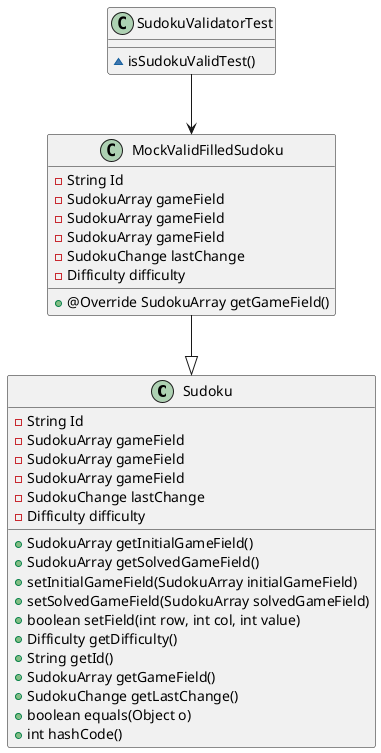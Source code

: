 @startuml

class Sudoku{
-String Id
-SudokuArray gameField
-SudokuArray gameField
-SudokuArray gameField
-SudokuChange lastChange
-Difficulty difficulty
+SudokuArray getInitialGameField()
+SudokuArray getSolvedGameField()
+setInitialGameField(SudokuArray initialGameField)
+setSolvedGameField(SudokuArray solvedGameField)
+boolean setField(int row, int col, int value)
+Difficulty getDifficulty()
+String getId()
+SudokuArray getGameField()
+SudokuChange getLastChange()
+boolean equals(Object o)
+int hashCode()
}

class MockValidFilledSudoku{
-String Id
-SudokuArray gameField
-SudokuArray gameField
-SudokuArray gameField
-SudokuChange lastChange
-Difficulty difficulty
+@Override SudokuArray getGameField()
}

class SudokuValidatorTest{
~isSudokuValidTest()
}


MockValidFilledSudoku --|> Sudoku
SudokuValidatorTest --> MockValidFilledSudoku
@endUml